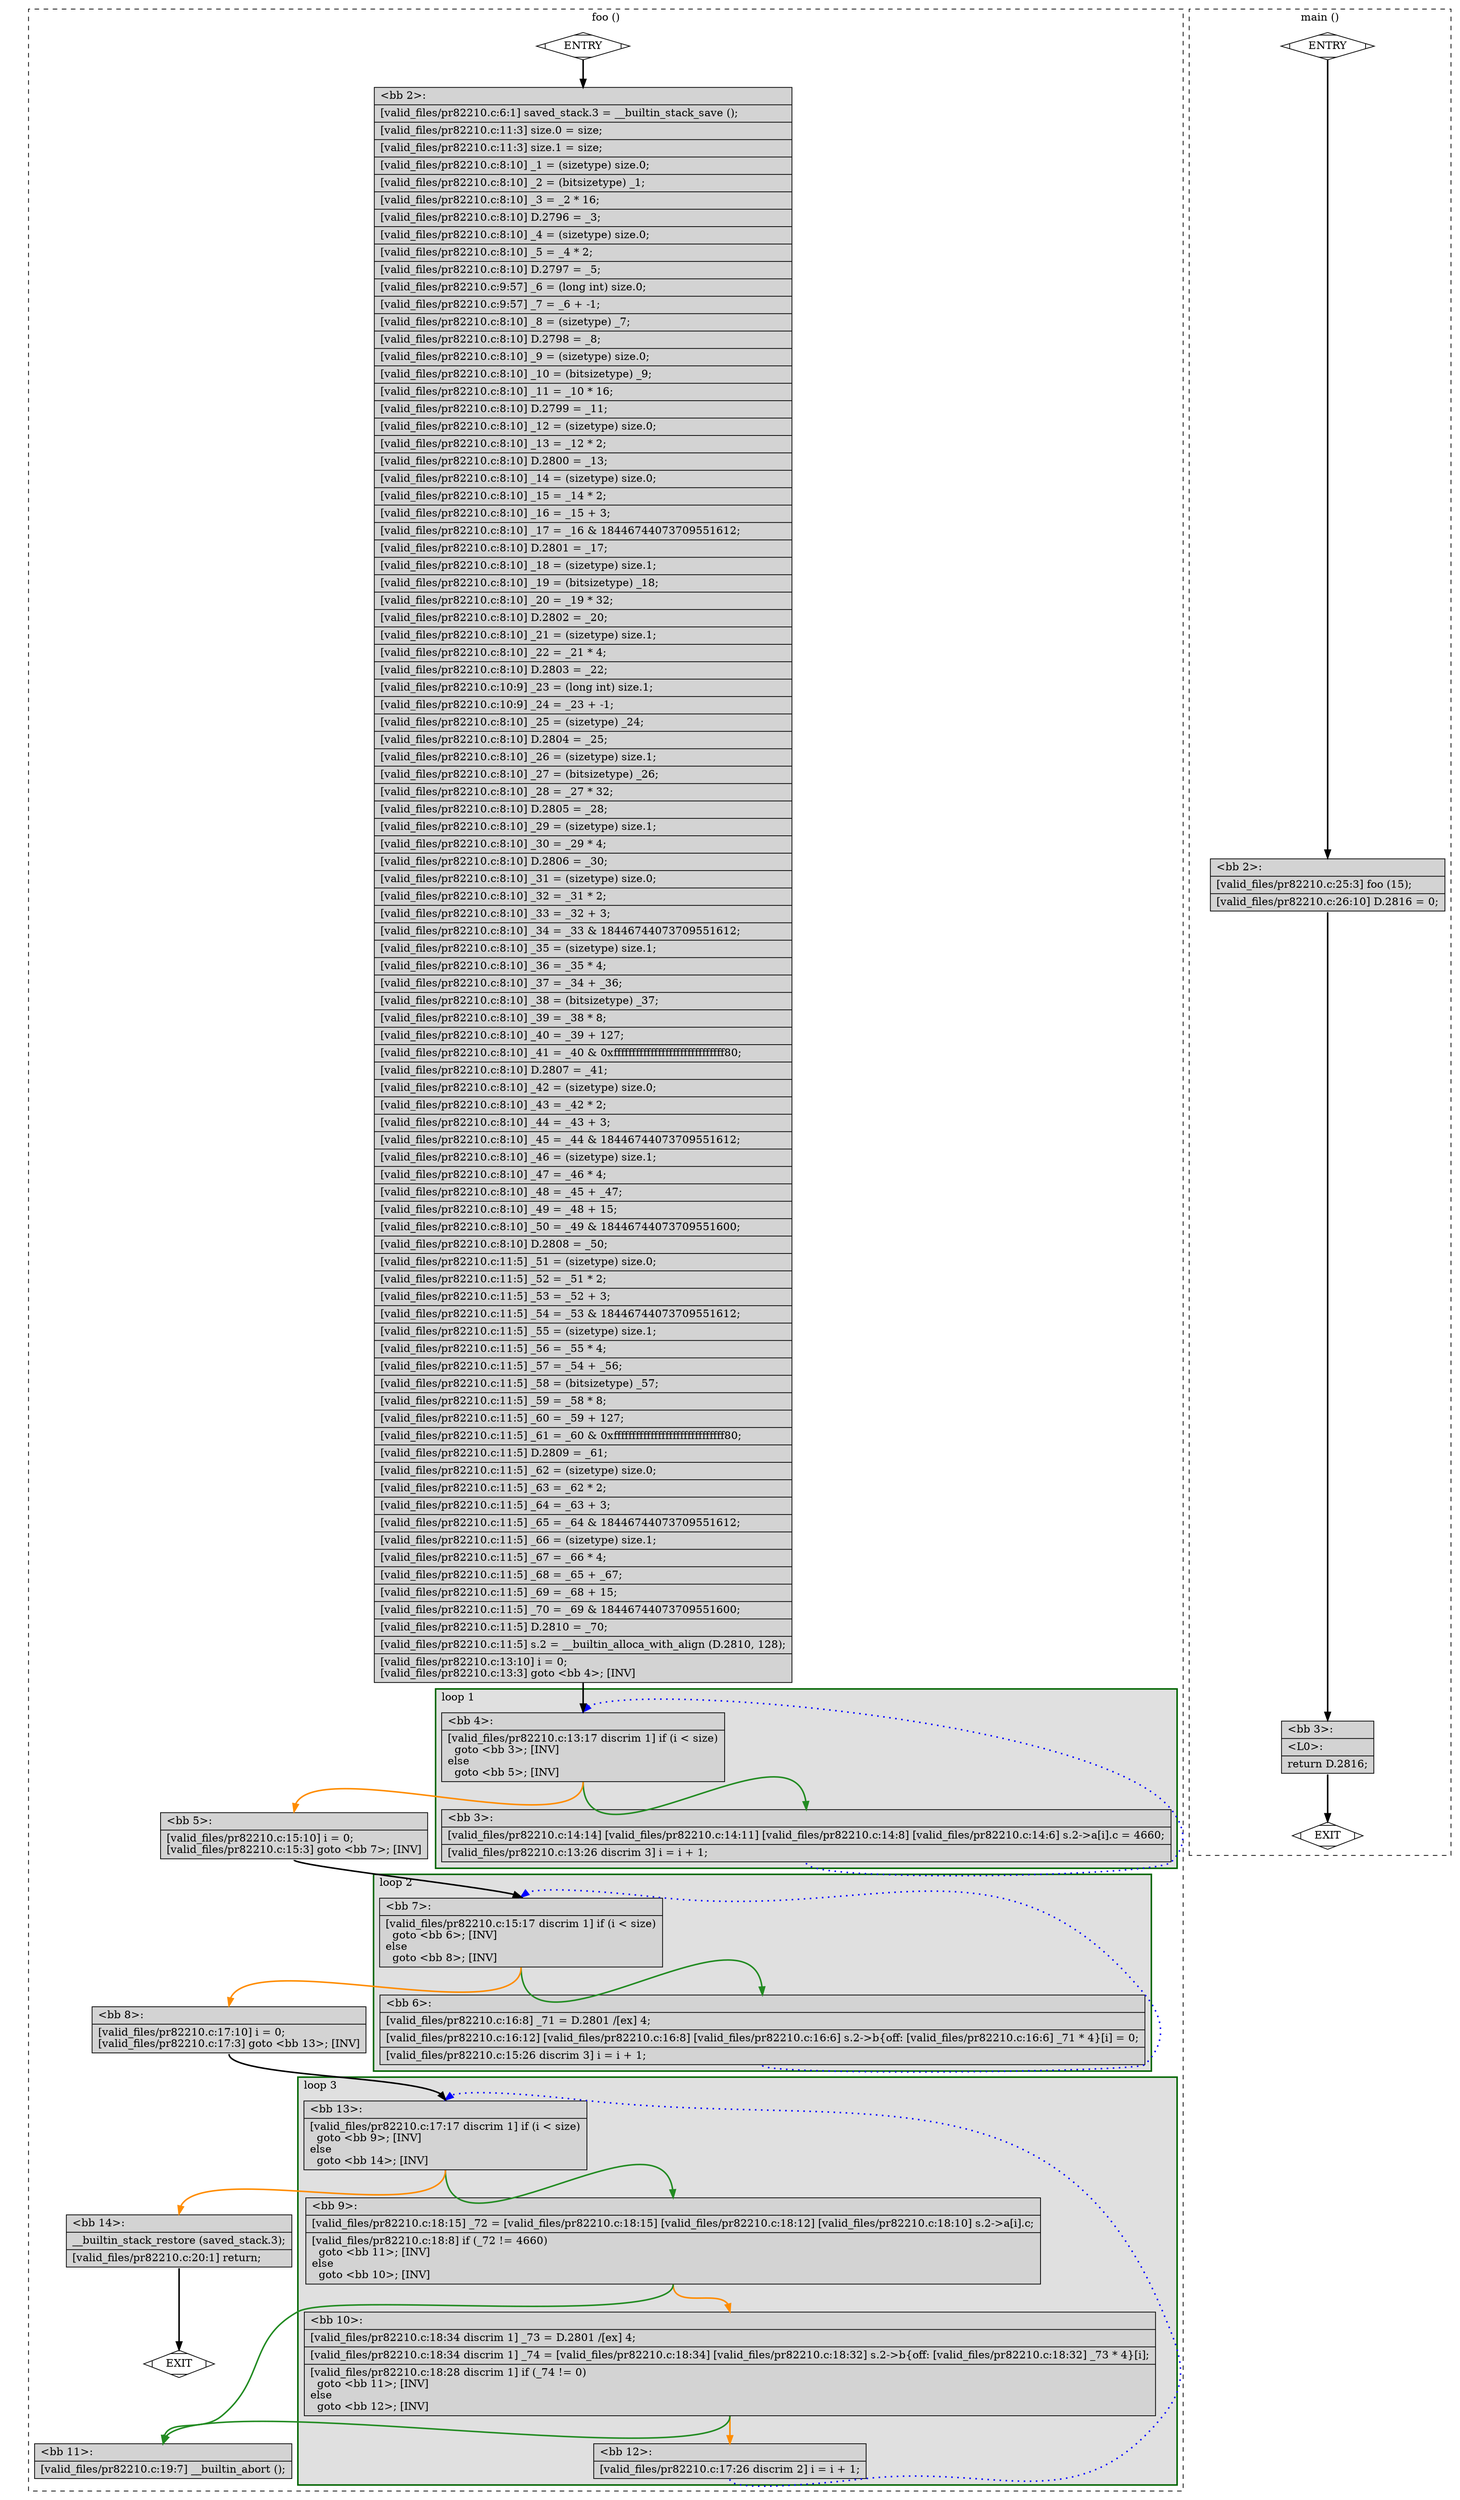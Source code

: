 digraph "a-pr82210.c.015t.cfg" {
overlap=false;
subgraph "cluster_foo" {
	style="dashed";
	color="black";
	label="foo ()";
	subgraph cluster_0_3 {
	style="filled";
	color="darkgreen";
	fillcolor="grey88";
	label="loop 3";
	labeljust=l;
	penwidth=2;
	fn_0_basic_block_13 [shape=record,style=filled,fillcolor=lightgrey,label="{\<bb\ 13\>:\l\
|[valid_files/pr82210.c:17:17\ discrim\ 1]\ if\ (i\ \<\ size)\l\
\ \ goto\ \<bb\ 9\>;\ [INV]\l\
else\l\
\ \ goto\ \<bb\ 14\>;\ [INV]\l\
}"];

	fn_0_basic_block_9 [shape=record,style=filled,fillcolor=lightgrey,label="{\<bb\ 9\>:\l\
|[valid_files/pr82210.c:18:15]\ _72\ =\ [valid_files/pr82210.c:18:15]\ [valid_files/pr82210.c:18:12]\ [valid_files/pr82210.c:18:10]\ s.2-\>a[i].c;\l\
|[valid_files/pr82210.c:18:8]\ if\ (_72\ !=\ 4660)\l\
\ \ goto\ \<bb\ 11\>;\ [INV]\l\
else\l\
\ \ goto\ \<bb\ 10\>;\ [INV]\l\
}"];

	fn_0_basic_block_10 [shape=record,style=filled,fillcolor=lightgrey,label="{\<bb\ 10\>:\l\
|[valid_files/pr82210.c:18:34\ discrim\ 1]\ _73\ =\ D.2801\ /[ex]\ 4;\l\
|[valid_files/pr82210.c:18:34\ discrim\ 1]\ _74\ =\ [valid_files/pr82210.c:18:34]\ [valid_files/pr82210.c:18:32]\ s.2-\>b\{off:\ [valid_files/pr82210.c:18:32]\ _73\ *\ 4\}[i];\l\
|[valid_files/pr82210.c:18:28\ discrim\ 1]\ if\ (_74\ !=\ 0)\l\
\ \ goto\ \<bb\ 11\>;\ [INV]\l\
else\l\
\ \ goto\ \<bb\ 12\>;\ [INV]\l\
}"];

	fn_0_basic_block_12 [shape=record,style=filled,fillcolor=lightgrey,label="{\<bb\ 12\>:\l\
|[valid_files/pr82210.c:17:26\ discrim\ 2]\ i\ =\ i\ +\ 1;\l\
}"];

	}
	subgraph cluster_0_2 {
	style="filled";
	color="darkgreen";
	fillcolor="grey88";
	label="loop 2";
	labeljust=l;
	penwidth=2;
	fn_0_basic_block_7 [shape=record,style=filled,fillcolor=lightgrey,label="{\<bb\ 7\>:\l\
|[valid_files/pr82210.c:15:17\ discrim\ 1]\ if\ (i\ \<\ size)\l\
\ \ goto\ \<bb\ 6\>;\ [INV]\l\
else\l\
\ \ goto\ \<bb\ 8\>;\ [INV]\l\
}"];

	fn_0_basic_block_6 [shape=record,style=filled,fillcolor=lightgrey,label="{\<bb\ 6\>:\l\
|[valid_files/pr82210.c:16:8]\ _71\ =\ D.2801\ /[ex]\ 4;\l\
|[valid_files/pr82210.c:16:12]\ [valid_files/pr82210.c:16:8]\ [valid_files/pr82210.c:16:6]\ s.2-\>b\{off:\ [valid_files/pr82210.c:16:6]\ _71\ *\ 4\}[i]\ =\ 0;\l\
|[valid_files/pr82210.c:15:26\ discrim\ 3]\ i\ =\ i\ +\ 1;\l\
}"];

	}
	subgraph cluster_0_1 {
	style="filled";
	color="darkgreen";
	fillcolor="grey88";
	label="loop 1";
	labeljust=l;
	penwidth=2;
	fn_0_basic_block_4 [shape=record,style=filled,fillcolor=lightgrey,label="{\<bb\ 4\>:\l\
|[valid_files/pr82210.c:13:17\ discrim\ 1]\ if\ (i\ \<\ size)\l\
\ \ goto\ \<bb\ 3\>;\ [INV]\l\
else\l\
\ \ goto\ \<bb\ 5\>;\ [INV]\l\
}"];

	fn_0_basic_block_3 [shape=record,style=filled,fillcolor=lightgrey,label="{\<bb\ 3\>:\l\
|[valid_files/pr82210.c:14:14]\ [valid_files/pr82210.c:14:11]\ [valid_files/pr82210.c:14:8]\ [valid_files/pr82210.c:14:6]\ s.2-\>a[i].c\ =\ 4660;\l\
|[valid_files/pr82210.c:13:26\ discrim\ 3]\ i\ =\ i\ +\ 1;\l\
}"];

	}
	fn_0_basic_block_0 [shape=Mdiamond,style=filled,fillcolor=white,label="ENTRY"];

	fn_0_basic_block_1 [shape=Mdiamond,style=filled,fillcolor=white,label="EXIT"];

	fn_0_basic_block_2 [shape=record,style=filled,fillcolor=lightgrey,label="{\<bb\ 2\>:\l\
|[valid_files/pr82210.c:6:1]\ saved_stack.3\ =\ __builtin_stack_save\ ();\l\
|[valid_files/pr82210.c:11:3]\ size.0\ =\ size;\l\
|[valid_files/pr82210.c:11:3]\ size.1\ =\ size;\l\
|[valid_files/pr82210.c:8:10]\ _1\ =\ (sizetype)\ size.0;\l\
|[valid_files/pr82210.c:8:10]\ _2\ =\ (bitsizetype)\ _1;\l\
|[valid_files/pr82210.c:8:10]\ _3\ =\ _2\ *\ 16;\l\
|[valid_files/pr82210.c:8:10]\ D.2796\ =\ _3;\l\
|[valid_files/pr82210.c:8:10]\ _4\ =\ (sizetype)\ size.0;\l\
|[valid_files/pr82210.c:8:10]\ _5\ =\ _4\ *\ 2;\l\
|[valid_files/pr82210.c:8:10]\ D.2797\ =\ _5;\l\
|[valid_files/pr82210.c:9:57]\ _6\ =\ (long\ int)\ size.0;\l\
|[valid_files/pr82210.c:9:57]\ _7\ =\ _6\ +\ -1;\l\
|[valid_files/pr82210.c:8:10]\ _8\ =\ (sizetype)\ _7;\l\
|[valid_files/pr82210.c:8:10]\ D.2798\ =\ _8;\l\
|[valid_files/pr82210.c:8:10]\ _9\ =\ (sizetype)\ size.0;\l\
|[valid_files/pr82210.c:8:10]\ _10\ =\ (bitsizetype)\ _9;\l\
|[valid_files/pr82210.c:8:10]\ _11\ =\ _10\ *\ 16;\l\
|[valid_files/pr82210.c:8:10]\ D.2799\ =\ _11;\l\
|[valid_files/pr82210.c:8:10]\ _12\ =\ (sizetype)\ size.0;\l\
|[valid_files/pr82210.c:8:10]\ _13\ =\ _12\ *\ 2;\l\
|[valid_files/pr82210.c:8:10]\ D.2800\ =\ _13;\l\
|[valid_files/pr82210.c:8:10]\ _14\ =\ (sizetype)\ size.0;\l\
|[valid_files/pr82210.c:8:10]\ _15\ =\ _14\ *\ 2;\l\
|[valid_files/pr82210.c:8:10]\ _16\ =\ _15\ +\ 3;\l\
|[valid_files/pr82210.c:8:10]\ _17\ =\ _16\ &\ 18446744073709551612;\l\
|[valid_files/pr82210.c:8:10]\ D.2801\ =\ _17;\l\
|[valid_files/pr82210.c:8:10]\ _18\ =\ (sizetype)\ size.1;\l\
|[valid_files/pr82210.c:8:10]\ _19\ =\ (bitsizetype)\ _18;\l\
|[valid_files/pr82210.c:8:10]\ _20\ =\ _19\ *\ 32;\l\
|[valid_files/pr82210.c:8:10]\ D.2802\ =\ _20;\l\
|[valid_files/pr82210.c:8:10]\ _21\ =\ (sizetype)\ size.1;\l\
|[valid_files/pr82210.c:8:10]\ _22\ =\ _21\ *\ 4;\l\
|[valid_files/pr82210.c:8:10]\ D.2803\ =\ _22;\l\
|[valid_files/pr82210.c:10:9]\ _23\ =\ (long\ int)\ size.1;\l\
|[valid_files/pr82210.c:10:9]\ _24\ =\ _23\ +\ -1;\l\
|[valid_files/pr82210.c:8:10]\ _25\ =\ (sizetype)\ _24;\l\
|[valid_files/pr82210.c:8:10]\ D.2804\ =\ _25;\l\
|[valid_files/pr82210.c:8:10]\ _26\ =\ (sizetype)\ size.1;\l\
|[valid_files/pr82210.c:8:10]\ _27\ =\ (bitsizetype)\ _26;\l\
|[valid_files/pr82210.c:8:10]\ _28\ =\ _27\ *\ 32;\l\
|[valid_files/pr82210.c:8:10]\ D.2805\ =\ _28;\l\
|[valid_files/pr82210.c:8:10]\ _29\ =\ (sizetype)\ size.1;\l\
|[valid_files/pr82210.c:8:10]\ _30\ =\ _29\ *\ 4;\l\
|[valid_files/pr82210.c:8:10]\ D.2806\ =\ _30;\l\
|[valid_files/pr82210.c:8:10]\ _31\ =\ (sizetype)\ size.0;\l\
|[valid_files/pr82210.c:8:10]\ _32\ =\ _31\ *\ 2;\l\
|[valid_files/pr82210.c:8:10]\ _33\ =\ _32\ +\ 3;\l\
|[valid_files/pr82210.c:8:10]\ _34\ =\ _33\ &\ 18446744073709551612;\l\
|[valid_files/pr82210.c:8:10]\ _35\ =\ (sizetype)\ size.1;\l\
|[valid_files/pr82210.c:8:10]\ _36\ =\ _35\ *\ 4;\l\
|[valid_files/pr82210.c:8:10]\ _37\ =\ _34\ +\ _36;\l\
|[valid_files/pr82210.c:8:10]\ _38\ =\ (bitsizetype)\ _37;\l\
|[valid_files/pr82210.c:8:10]\ _39\ =\ _38\ *\ 8;\l\
|[valid_files/pr82210.c:8:10]\ _40\ =\ _39\ +\ 127;\l\
|[valid_files/pr82210.c:8:10]\ _41\ =\ _40\ &\ 0xffffffffffffffffffffffffffffff80;\l\
|[valid_files/pr82210.c:8:10]\ D.2807\ =\ _41;\l\
|[valid_files/pr82210.c:8:10]\ _42\ =\ (sizetype)\ size.0;\l\
|[valid_files/pr82210.c:8:10]\ _43\ =\ _42\ *\ 2;\l\
|[valid_files/pr82210.c:8:10]\ _44\ =\ _43\ +\ 3;\l\
|[valid_files/pr82210.c:8:10]\ _45\ =\ _44\ &\ 18446744073709551612;\l\
|[valid_files/pr82210.c:8:10]\ _46\ =\ (sizetype)\ size.1;\l\
|[valid_files/pr82210.c:8:10]\ _47\ =\ _46\ *\ 4;\l\
|[valid_files/pr82210.c:8:10]\ _48\ =\ _45\ +\ _47;\l\
|[valid_files/pr82210.c:8:10]\ _49\ =\ _48\ +\ 15;\l\
|[valid_files/pr82210.c:8:10]\ _50\ =\ _49\ &\ 18446744073709551600;\l\
|[valid_files/pr82210.c:8:10]\ D.2808\ =\ _50;\l\
|[valid_files/pr82210.c:11:5]\ _51\ =\ (sizetype)\ size.0;\l\
|[valid_files/pr82210.c:11:5]\ _52\ =\ _51\ *\ 2;\l\
|[valid_files/pr82210.c:11:5]\ _53\ =\ _52\ +\ 3;\l\
|[valid_files/pr82210.c:11:5]\ _54\ =\ _53\ &\ 18446744073709551612;\l\
|[valid_files/pr82210.c:11:5]\ _55\ =\ (sizetype)\ size.1;\l\
|[valid_files/pr82210.c:11:5]\ _56\ =\ _55\ *\ 4;\l\
|[valid_files/pr82210.c:11:5]\ _57\ =\ _54\ +\ _56;\l\
|[valid_files/pr82210.c:11:5]\ _58\ =\ (bitsizetype)\ _57;\l\
|[valid_files/pr82210.c:11:5]\ _59\ =\ _58\ *\ 8;\l\
|[valid_files/pr82210.c:11:5]\ _60\ =\ _59\ +\ 127;\l\
|[valid_files/pr82210.c:11:5]\ _61\ =\ _60\ &\ 0xffffffffffffffffffffffffffffff80;\l\
|[valid_files/pr82210.c:11:5]\ D.2809\ =\ _61;\l\
|[valid_files/pr82210.c:11:5]\ _62\ =\ (sizetype)\ size.0;\l\
|[valid_files/pr82210.c:11:5]\ _63\ =\ _62\ *\ 2;\l\
|[valid_files/pr82210.c:11:5]\ _64\ =\ _63\ +\ 3;\l\
|[valid_files/pr82210.c:11:5]\ _65\ =\ _64\ &\ 18446744073709551612;\l\
|[valid_files/pr82210.c:11:5]\ _66\ =\ (sizetype)\ size.1;\l\
|[valid_files/pr82210.c:11:5]\ _67\ =\ _66\ *\ 4;\l\
|[valid_files/pr82210.c:11:5]\ _68\ =\ _65\ +\ _67;\l\
|[valid_files/pr82210.c:11:5]\ _69\ =\ _68\ +\ 15;\l\
|[valid_files/pr82210.c:11:5]\ _70\ =\ _69\ &\ 18446744073709551600;\l\
|[valid_files/pr82210.c:11:5]\ D.2810\ =\ _70;\l\
|[valid_files/pr82210.c:11:5]\ s.2\ =\ __builtin_alloca_with_align\ (D.2810,\ 128);\l\
|[valid_files/pr82210.c:13:10]\ i\ =\ 0;\l\
[valid_files/pr82210.c:13:3]\ goto\ \<bb\ 4\>;\ [INV]\l\
}"];

	fn_0_basic_block_5 [shape=record,style=filled,fillcolor=lightgrey,label="{\<bb\ 5\>:\l\
|[valid_files/pr82210.c:15:10]\ i\ =\ 0;\l\
[valid_files/pr82210.c:15:3]\ goto\ \<bb\ 7\>;\ [INV]\l\
}"];

	fn_0_basic_block_8 [shape=record,style=filled,fillcolor=lightgrey,label="{\<bb\ 8\>:\l\
|[valid_files/pr82210.c:17:10]\ i\ =\ 0;\l\
[valid_files/pr82210.c:17:3]\ goto\ \<bb\ 13\>;\ [INV]\l\
}"];

	fn_0_basic_block_11 [shape=record,style=filled,fillcolor=lightgrey,label="{\<bb\ 11\>:\l\
|[valid_files/pr82210.c:19:7]\ __builtin_abort\ ();\l\
}"];

	fn_0_basic_block_14 [shape=record,style=filled,fillcolor=lightgrey,label="{\<bb\ 14\>:\l\
|__builtin_stack_restore\ (saved_stack.3);\l\
|[valid_files/pr82210.c:20:1]\ return;\l\
}"];

	fn_0_basic_block_0:s -> fn_0_basic_block_2:n [style="solid,bold",color=black,weight=100,constraint=true];
	fn_0_basic_block_2:s -> fn_0_basic_block_4:n [style="solid,bold",color=black,weight=100,constraint=true];
	fn_0_basic_block_3:s -> fn_0_basic_block_4:n [style="dotted,bold",color=blue,weight=10,constraint=false];
	fn_0_basic_block_4:s -> fn_0_basic_block_3:n [style="solid,bold",color=forestgreen,weight=10,constraint=true];
	fn_0_basic_block_4:s -> fn_0_basic_block_5:n [style="solid,bold",color=darkorange,weight=10,constraint=true];
	fn_0_basic_block_5:s -> fn_0_basic_block_7:n [style="solid,bold",color=black,weight=100,constraint=true];
	fn_0_basic_block_6:s -> fn_0_basic_block_7:n [style="dotted,bold",color=blue,weight=10,constraint=false];
	fn_0_basic_block_7:s -> fn_0_basic_block_6:n [style="solid,bold",color=forestgreen,weight=10,constraint=true];
	fn_0_basic_block_7:s -> fn_0_basic_block_8:n [style="solid,bold",color=darkorange,weight=10,constraint=true];
	fn_0_basic_block_8:s -> fn_0_basic_block_13:n [style="solid,bold",color=black,weight=100,constraint=true];
	fn_0_basic_block_9:s -> fn_0_basic_block_11:n [style="solid,bold",color=forestgreen,weight=10,constraint=true];
	fn_0_basic_block_9:s -> fn_0_basic_block_10:n [style="solid,bold",color=darkorange,weight=10,constraint=true];
	fn_0_basic_block_10:s -> fn_0_basic_block_11:n [style="solid,bold",color=forestgreen,weight=10,constraint=true];
	fn_0_basic_block_10:s -> fn_0_basic_block_12:n [style="solid,bold",color=darkorange,weight=10,constraint=true];
	fn_0_basic_block_12:s -> fn_0_basic_block_13:n [style="dotted,bold",color=blue,weight=10,constraint=false];
	fn_0_basic_block_13:s -> fn_0_basic_block_9:n [style="solid,bold",color=forestgreen,weight=10,constraint=true];
	fn_0_basic_block_13:s -> fn_0_basic_block_14:n [style="solid,bold",color=darkorange,weight=10,constraint=true];
	fn_0_basic_block_14:s -> fn_0_basic_block_1:n [style="solid,bold",color=black,weight=10,constraint=true];
	fn_0_basic_block_0:s -> fn_0_basic_block_1:n [style="invis",constraint=true];
}
subgraph "cluster_main" {
	style="dashed";
	color="black";
	label="main ()";
	fn_1_basic_block_0 [shape=Mdiamond,style=filled,fillcolor=white,label="ENTRY"];

	fn_1_basic_block_1 [shape=Mdiamond,style=filled,fillcolor=white,label="EXIT"];

	fn_1_basic_block_2 [shape=record,style=filled,fillcolor=lightgrey,label="{\<bb\ 2\>:\l\
|[valid_files/pr82210.c:25:3]\ foo\ (15);\l\
|[valid_files/pr82210.c:26:10]\ D.2816\ =\ 0;\l\
}"];

	fn_1_basic_block_3 [shape=record,style=filled,fillcolor=lightgrey,label="{\<bb\ 3\>:\l\
|\<L0\>:\l\
|return\ D.2816;\l\
}"];

	fn_1_basic_block_0:s -> fn_1_basic_block_2:n [style="solid,bold",color=black,weight=100,constraint=true];
	fn_1_basic_block_2:s -> fn_1_basic_block_3:n [style="solid,bold",color=black,weight=100,constraint=true];
	fn_1_basic_block_3:s -> fn_1_basic_block_1:n [style="solid,bold",color=black,weight=10,constraint=true];
	fn_1_basic_block_0:s -> fn_1_basic_block_1:n [style="invis",constraint=true];
}
}
